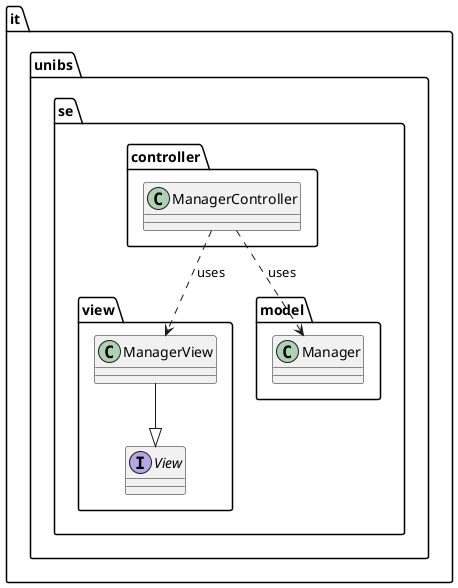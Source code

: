 @startuml
package "it.unibs.se.controller" {
    class ManagerController
}

package "it.unibs.se.view" {
    class ManagerView
    interface View
}

package "it.unibs.se.model" {
    class Manager
}

ManagerController ..> ManagerView : uses
ManagerController ..> Manager : uses
ManagerView --|> View
@enduml
